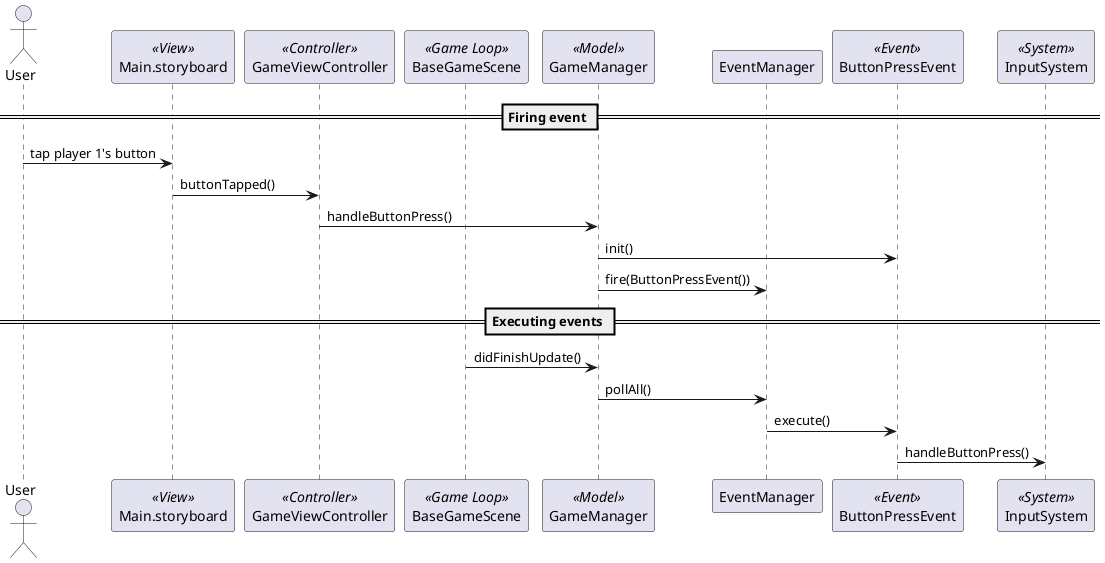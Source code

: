@startuml ButtonPressSequenceDiagram

actor User
participant Main.storyboard <<View>>
participant GameViewController <<Controller>>
participant BaseGameScene <<Game Loop>>
participant GameManager <<Model>>
participant EventManager
participant ButtonPressEvent <<Event>>
participant InputSystem <<System>>

== Firing event ==

User -> Main.storyboard: tap player 1's button
Main.storyboard -> GameViewController: buttonTapped()
GameViewController -> GameManager: handleButtonPress()
GameManager -> ButtonPressEvent: init()
GameManager -> EventManager: fire(ButtonPressEvent())

== Executing events ==

BaseGameScene -> GameManager: didFinishUpdate()
GameManager -> EventManager: pollAll()
EventManager -> ButtonPressEvent: execute()
ButtonPressEvent -> InputSystem: handleButtonPress()

@enduml
